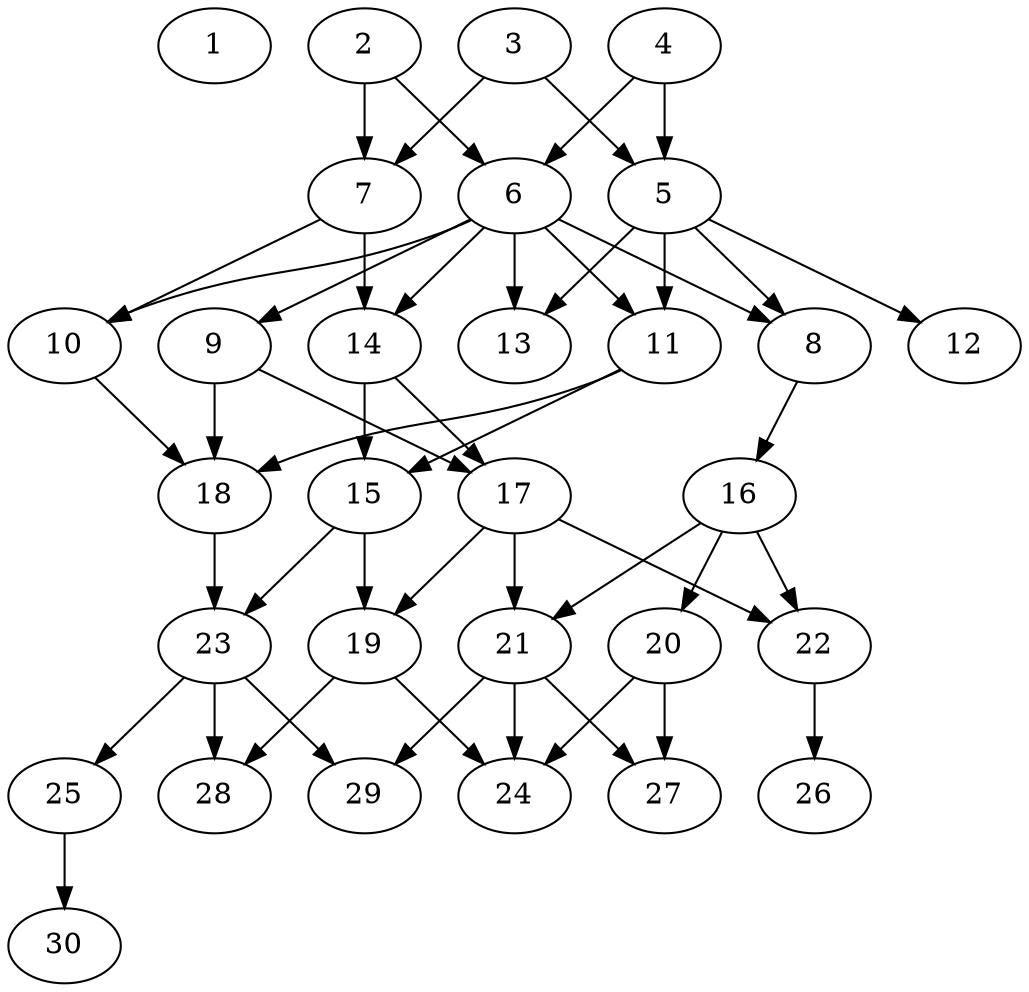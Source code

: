 // DAG automatically generated by daggen at Fri Jul 29 10:40:31 2022
// daggen.exe --dot -n 30 --ccr 0.5 --fat 0.5 --regular 0.5 --density 0.5 -o data\30/random_30_38.gv 
digraph G {
  1 [compute_size="8589934592", trans_size="367833", result_size="0", ram="30506240",alpha="0.14"]
  2 [compute_size="14103085056", trans_size="570643", result_size="91136", ram="18973136",alpha="0.20"]
  2 -> 6 [size ="91136"]
  2 -> 7 [size ="91136"]
  3 [compute_size="12607488000", trans_size="339285", result_size="1024", ram="6483296",alpha="0.12"]
  3 -> 5 [size ="1024"]
  3 -> 7 [size ="1024"]
  4 [compute_size="932474880", trans_size="473170", result_size="29696", ram="22573568",alpha="0.00"]
  4 -> 5 [size ="29696"]
  4 -> 6 [size ="29696"]
  5 [compute_size="549755813888", trans_size="741676", result_size="91136", ram="15939776",alpha="0.04"]
  5 -> 8 [size ="91136"]
  5 -> 11 [size ="91136"]
  5 -> 12 [size ="91136"]
  5 -> 13 [size ="91136"]
  6 [compute_size="231928233984", trans_size="594332", result_size="13312", ram="5360240",alpha="0.03"]
  6 -> 8 [size ="13312"]
  6 -> 9 [size ="13312"]
  6 -> 10 [size ="13312"]
  6 -> 11 [size ="13312"]
  6 -> 13 [size ="13312"]
  6 -> 14 [size ="13312"]
  7 [compute_size="22245730304", trans_size="681990", result_size="9216", ram="33807296",alpha="0.08"]
  7 -> 10 [size ="9216"]
  7 -> 14 [size ="9216"]
  8 [compute_size="368293445632", trans_size="1007912", result_size="9216", ram="41242592",alpha="0.11"]
  8 -> 16 [size ="9216"]
  9 [compute_size="69897374856", trans_size="497914", result_size="29696", ram="47111312",alpha="0.01"]
  9 -> 17 [size ="29696"]
  9 -> 18 [size ="29696"]
  10 [compute_size="134217728000", trans_size="768977", result_size="1024", ram="34802048",alpha="0.04"]
  10 -> 18 [size ="1024"]
  11 [compute_size="123599314328", trans_size="868656", result_size="9216", ram="11998784",alpha="0.03"]
  11 -> 15 [size ="9216"]
  11 -> 18 [size ="9216"]
  12 [compute_size="80686395195", trans_size="646985", result_size="0", ram="22231424",alpha="0.03"]
  13 [compute_size="15751323648", trans_size="438005", result_size="0", ram="31852640",alpha="0.09"]
  14 [compute_size="1061847040", trans_size="852288", result_size="70656", ram="22679696",alpha="0.17"]
  14 -> 15 [size ="70656"]
  14 -> 17 [size ="70656"]
  15 [compute_size="670581031609", trans_size="756094", result_size="9216", ram="18507440",alpha="0.03"]
  15 -> 19 [size ="9216"]
  15 -> 23 [size ="9216"]
  16 [compute_size="1073741824000", trans_size="728729", result_size="1024", ram="12553184",alpha="0.10"]
  16 -> 20 [size ="1024"]
  16 -> 21 [size ="1024"]
  16 -> 22 [size ="1024"]
  17 [compute_size="681424453632", trans_size="633110", result_size="91136", ram="44938064",alpha="0.12"]
  17 -> 19 [size ="91136"]
  17 -> 21 [size ="91136"]
  17 -> 22 [size ="91136"]
  18 [compute_size="18975760384", trans_size="576430", result_size="9216", ram="50366432",alpha="0.18"]
  18 -> 23 [size ="9216"]
  19 [compute_size="22585817088", trans_size="233948", result_size="54272", ram="28573760",alpha="0.07"]
  19 -> 24 [size ="54272"]
  19 -> 28 [size ="54272"]
  20 [compute_size="134217728000", trans_size="6331", result_size="1024", ram="34716512",alpha="0.16"]
  20 -> 24 [size ="1024"]
  20 -> 27 [size ="1024"]
  21 [compute_size="5054566400", trans_size="149966", result_size="1024", ram="5518640",alpha="0.19"]
  21 -> 24 [size ="1024"]
  21 -> 27 [size ="1024"]
  21 -> 29 [size ="1024"]
  22 [compute_size="71427986774", trans_size="323397", result_size="29696", ram="5326976",alpha="0.06"]
  22 -> 26 [size ="29696"]
  23 [compute_size="1323174993868", trans_size="63619", result_size="1024", ram="50067056",alpha="0.07"]
  23 -> 25 [size ="1024"]
  23 -> 28 [size ="1024"]
  23 -> 29 [size ="1024"]
  24 [compute_size="134217728000", trans_size="102749", result_size="0", ram="2589824",alpha="0.02"]
  25 [compute_size="28991029248", trans_size="50320", result_size="29696", ram="9822368",alpha="0.02"]
  25 -> 30 [size ="29696"]
  26 [compute_size="735861800960", trans_size="883425", result_size="0", ram="32251808",alpha="0.06"]
  27 [compute_size="452033055093", trans_size="752929", result_size="0", ram="31225376",alpha="0.12"]
  28 [compute_size="23780708352", trans_size="620610", result_size="0", ram="33026384",alpha="0.02"]
  29 [compute_size="58480564471", trans_size="235834", result_size="0", ram="21564560",alpha="0.01"]
  30 [compute_size="71158933898", trans_size="201948", result_size="0", ram="30434960",alpha="0.12"]
}
